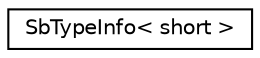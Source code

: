digraph "Graphical Class Hierarchy"
{
 // LATEX_PDF_SIZE
  edge [fontname="Helvetica",fontsize="10",labelfontname="Helvetica",labelfontsize="10"];
  node [fontname="Helvetica",fontsize="10",shape=record];
  rankdir="LR";
  Node0 [label="SbTypeInfo\< short \>",height=0.2,width=0.4,color="black", fillcolor="white", style="filled",URL="$structSbTypeInfo_3_01short_01_4.html",tooltip=" "];
}

